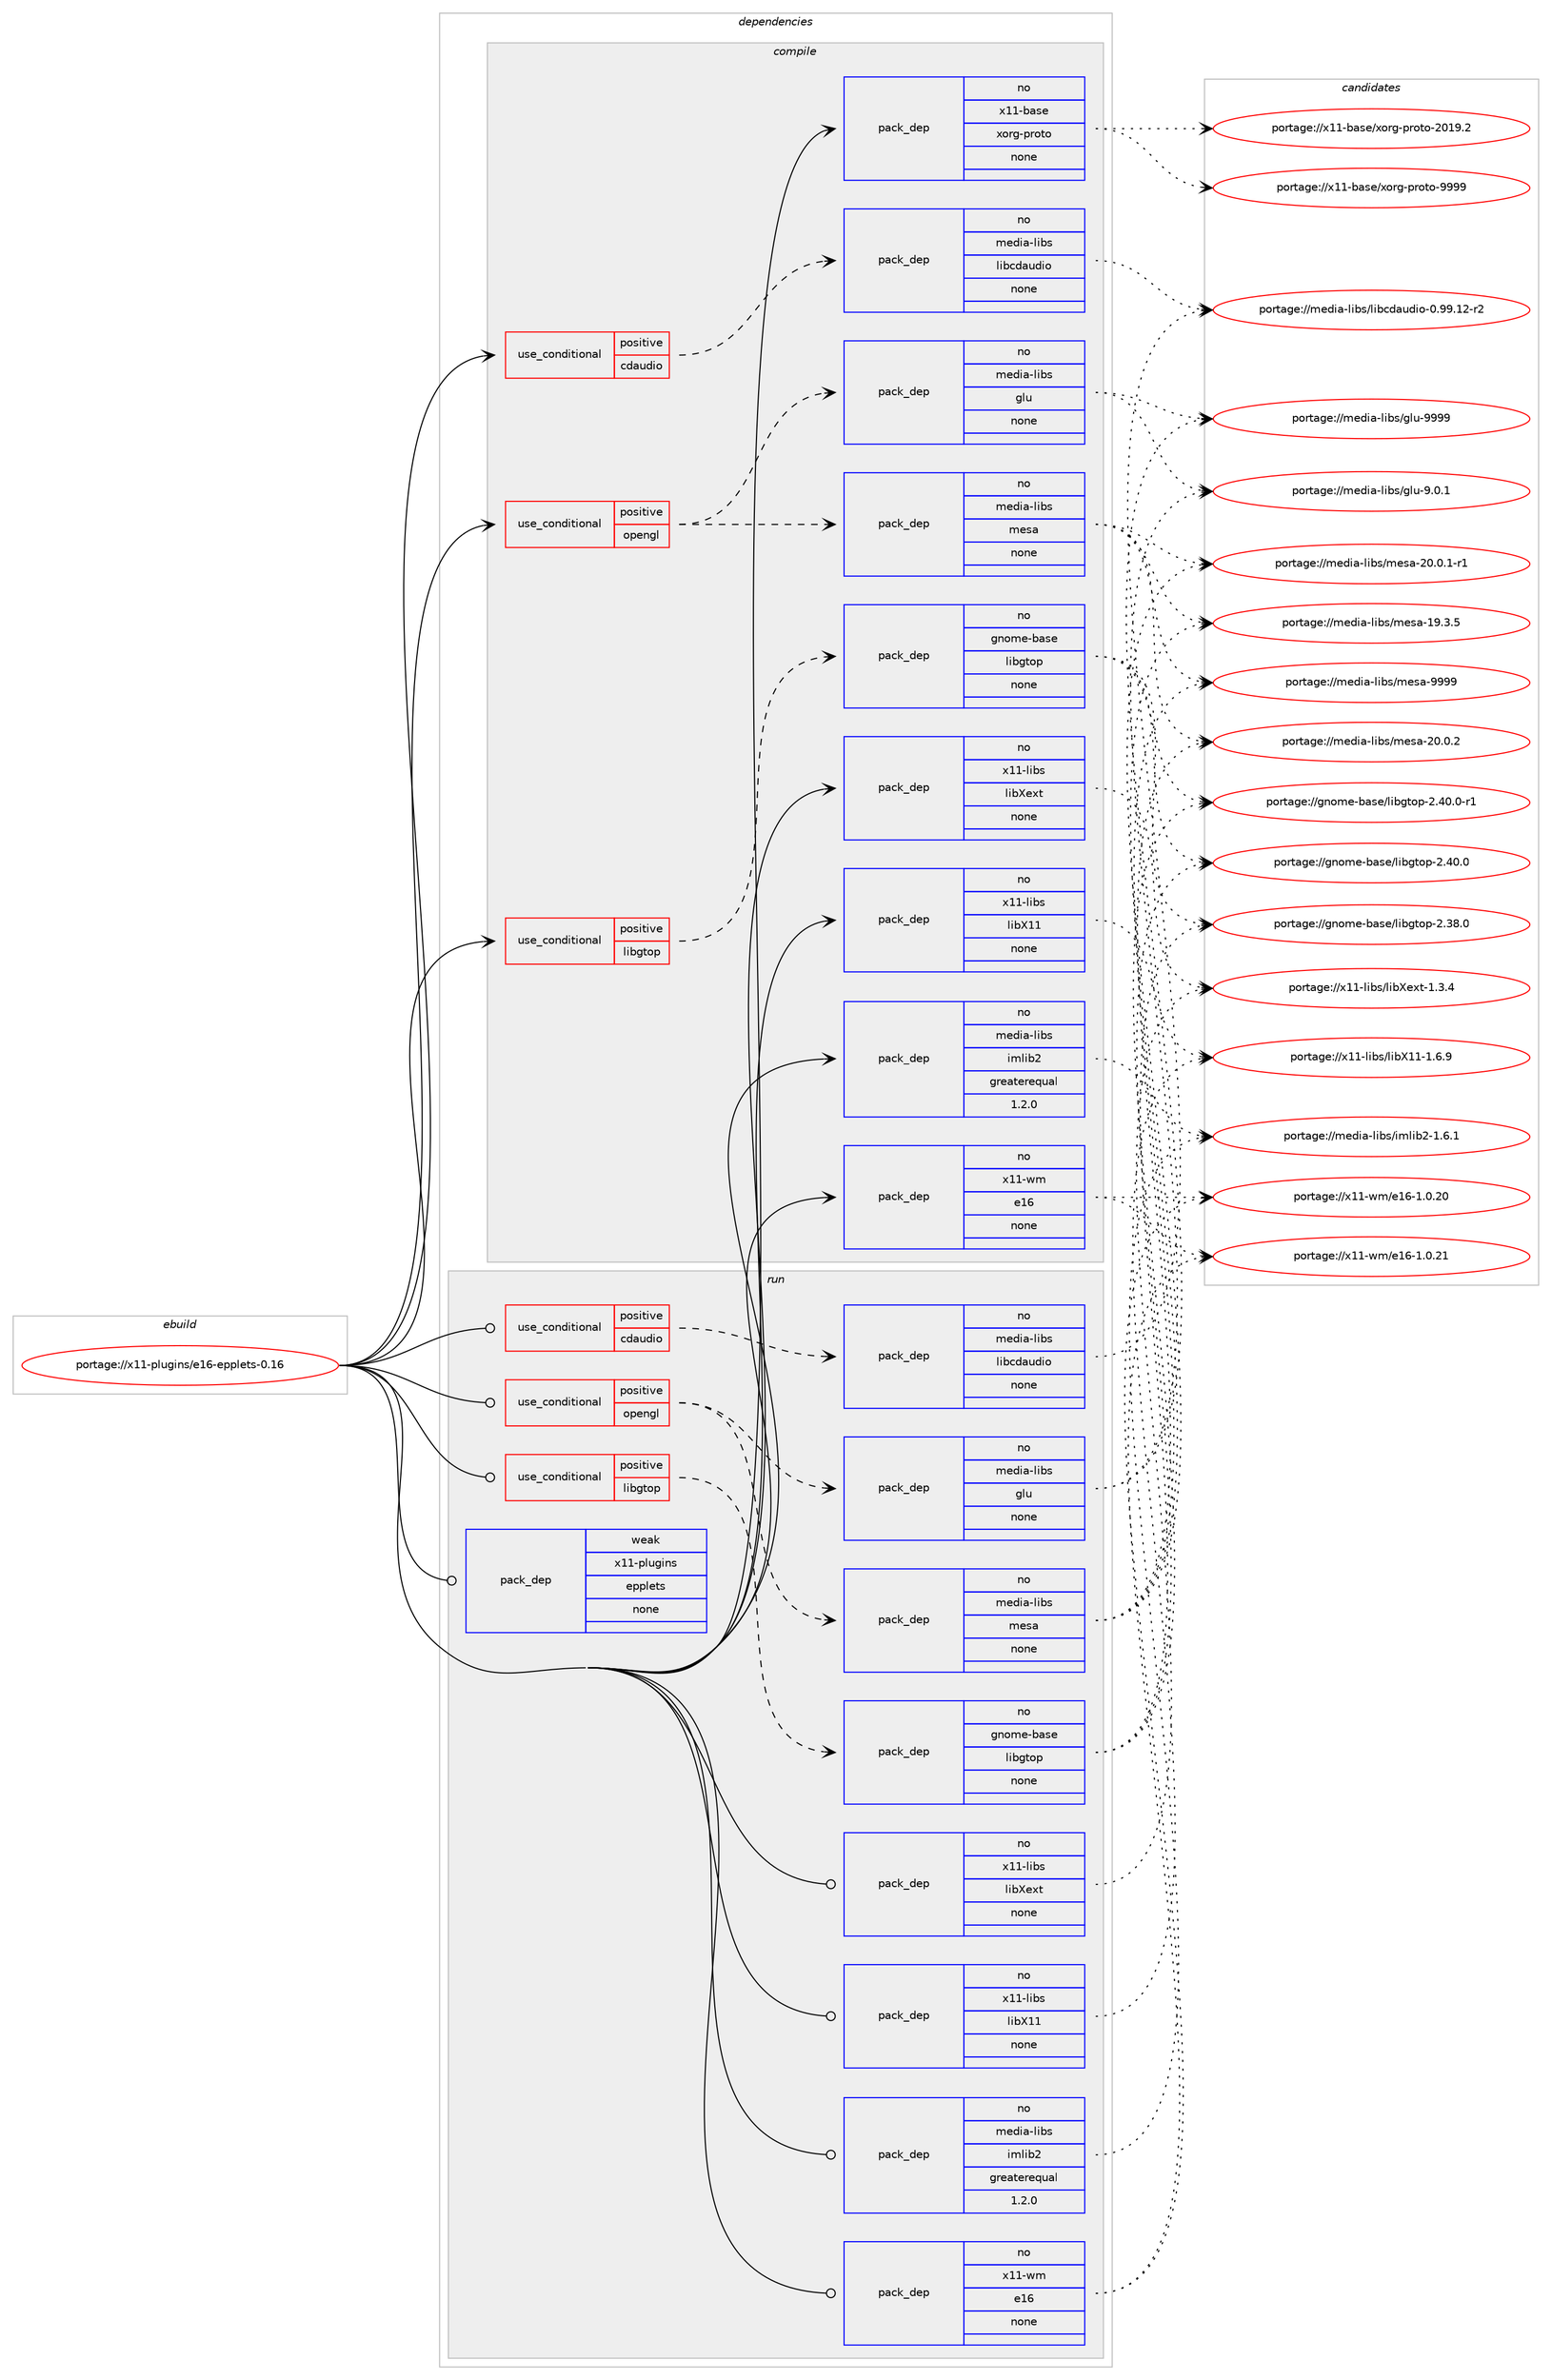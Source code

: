 digraph prolog {

# *************
# Graph options
# *************

newrank=true;
concentrate=true;
compound=true;
graph [rankdir=LR,fontname=Helvetica,fontsize=10,ranksep=1.5];#, ranksep=2.5, nodesep=0.2];
edge  [arrowhead=vee];
node  [fontname=Helvetica,fontsize=10];

# **********
# The ebuild
# **********

subgraph cluster_leftcol {
color=gray;
rank=same;
label=<<i>ebuild</i>>;
id [label="portage://x11-plugins/e16-epplets-0.16", color=red, width=4, href="../x11-plugins/e16-epplets-0.16.svg"];
}

# ****************
# The dependencies
# ****************

subgraph cluster_midcol {
color=gray;
label=<<i>dependencies</i>>;
subgraph cluster_compile {
fillcolor="#eeeeee";
style=filled;
label=<<i>compile</i>>;
subgraph cond159 {
dependency1367 [label=<<TABLE BORDER="0" CELLBORDER="1" CELLSPACING="0" CELLPADDING="4"><TR><TD ROWSPAN="3" CELLPADDING="10">use_conditional</TD></TR><TR><TD>positive</TD></TR><TR><TD>cdaudio</TD></TR></TABLE>>, shape=none, color=red];
subgraph pack1194 {
dependency1368 [label=<<TABLE BORDER="0" CELLBORDER="1" CELLSPACING="0" CELLPADDING="4" WIDTH="220"><TR><TD ROWSPAN="6" CELLPADDING="30">pack_dep</TD></TR><TR><TD WIDTH="110">no</TD></TR><TR><TD>media-libs</TD></TR><TR><TD>libcdaudio</TD></TR><TR><TD>none</TD></TR><TR><TD></TD></TR></TABLE>>, shape=none, color=blue];
}
dependency1367:e -> dependency1368:w [weight=20,style="dashed",arrowhead="vee"];
}
id:e -> dependency1367:w [weight=20,style="solid",arrowhead="vee"];
subgraph cond160 {
dependency1369 [label=<<TABLE BORDER="0" CELLBORDER="1" CELLSPACING="0" CELLPADDING="4"><TR><TD ROWSPAN="3" CELLPADDING="10">use_conditional</TD></TR><TR><TD>positive</TD></TR><TR><TD>libgtop</TD></TR></TABLE>>, shape=none, color=red];
subgraph pack1195 {
dependency1370 [label=<<TABLE BORDER="0" CELLBORDER="1" CELLSPACING="0" CELLPADDING="4" WIDTH="220"><TR><TD ROWSPAN="6" CELLPADDING="30">pack_dep</TD></TR><TR><TD WIDTH="110">no</TD></TR><TR><TD>gnome-base</TD></TR><TR><TD>libgtop</TD></TR><TR><TD>none</TD></TR><TR><TD></TD></TR></TABLE>>, shape=none, color=blue];
}
dependency1369:e -> dependency1370:w [weight=20,style="dashed",arrowhead="vee"];
}
id:e -> dependency1369:w [weight=20,style="solid",arrowhead="vee"];
subgraph cond161 {
dependency1371 [label=<<TABLE BORDER="0" CELLBORDER="1" CELLSPACING="0" CELLPADDING="4"><TR><TD ROWSPAN="3" CELLPADDING="10">use_conditional</TD></TR><TR><TD>positive</TD></TR><TR><TD>opengl</TD></TR></TABLE>>, shape=none, color=red];
subgraph pack1196 {
dependency1372 [label=<<TABLE BORDER="0" CELLBORDER="1" CELLSPACING="0" CELLPADDING="4" WIDTH="220"><TR><TD ROWSPAN="6" CELLPADDING="30">pack_dep</TD></TR><TR><TD WIDTH="110">no</TD></TR><TR><TD>media-libs</TD></TR><TR><TD>glu</TD></TR><TR><TD>none</TD></TR><TR><TD></TD></TR></TABLE>>, shape=none, color=blue];
}
dependency1371:e -> dependency1372:w [weight=20,style="dashed",arrowhead="vee"];
subgraph pack1197 {
dependency1373 [label=<<TABLE BORDER="0" CELLBORDER="1" CELLSPACING="0" CELLPADDING="4" WIDTH="220"><TR><TD ROWSPAN="6" CELLPADDING="30">pack_dep</TD></TR><TR><TD WIDTH="110">no</TD></TR><TR><TD>media-libs</TD></TR><TR><TD>mesa</TD></TR><TR><TD>none</TD></TR><TR><TD></TD></TR></TABLE>>, shape=none, color=blue];
}
dependency1371:e -> dependency1373:w [weight=20,style="dashed",arrowhead="vee"];
}
id:e -> dependency1371:w [weight=20,style="solid",arrowhead="vee"];
subgraph pack1198 {
dependency1374 [label=<<TABLE BORDER="0" CELLBORDER="1" CELLSPACING="0" CELLPADDING="4" WIDTH="220"><TR><TD ROWSPAN="6" CELLPADDING="30">pack_dep</TD></TR><TR><TD WIDTH="110">no</TD></TR><TR><TD>media-libs</TD></TR><TR><TD>imlib2</TD></TR><TR><TD>greaterequal</TD></TR><TR><TD>1.2.0</TD></TR></TABLE>>, shape=none, color=blue];
}
id:e -> dependency1374:w [weight=20,style="solid",arrowhead="vee"];
subgraph pack1199 {
dependency1375 [label=<<TABLE BORDER="0" CELLBORDER="1" CELLSPACING="0" CELLPADDING="4" WIDTH="220"><TR><TD ROWSPAN="6" CELLPADDING="30">pack_dep</TD></TR><TR><TD WIDTH="110">no</TD></TR><TR><TD>x11-base</TD></TR><TR><TD>xorg-proto</TD></TR><TR><TD>none</TD></TR><TR><TD></TD></TR></TABLE>>, shape=none, color=blue];
}
id:e -> dependency1375:w [weight=20,style="solid",arrowhead="vee"];
subgraph pack1200 {
dependency1376 [label=<<TABLE BORDER="0" CELLBORDER="1" CELLSPACING="0" CELLPADDING="4" WIDTH="220"><TR><TD ROWSPAN="6" CELLPADDING="30">pack_dep</TD></TR><TR><TD WIDTH="110">no</TD></TR><TR><TD>x11-libs</TD></TR><TR><TD>libX11</TD></TR><TR><TD>none</TD></TR><TR><TD></TD></TR></TABLE>>, shape=none, color=blue];
}
id:e -> dependency1376:w [weight=20,style="solid",arrowhead="vee"];
subgraph pack1201 {
dependency1377 [label=<<TABLE BORDER="0" CELLBORDER="1" CELLSPACING="0" CELLPADDING="4" WIDTH="220"><TR><TD ROWSPAN="6" CELLPADDING="30">pack_dep</TD></TR><TR><TD WIDTH="110">no</TD></TR><TR><TD>x11-libs</TD></TR><TR><TD>libXext</TD></TR><TR><TD>none</TD></TR><TR><TD></TD></TR></TABLE>>, shape=none, color=blue];
}
id:e -> dependency1377:w [weight=20,style="solid",arrowhead="vee"];
subgraph pack1202 {
dependency1378 [label=<<TABLE BORDER="0" CELLBORDER="1" CELLSPACING="0" CELLPADDING="4" WIDTH="220"><TR><TD ROWSPAN="6" CELLPADDING="30">pack_dep</TD></TR><TR><TD WIDTH="110">no</TD></TR><TR><TD>x11-wm</TD></TR><TR><TD>e16</TD></TR><TR><TD>none</TD></TR><TR><TD></TD></TR></TABLE>>, shape=none, color=blue];
}
id:e -> dependency1378:w [weight=20,style="solid",arrowhead="vee"];
}
subgraph cluster_compileandrun {
fillcolor="#eeeeee";
style=filled;
label=<<i>compile and run</i>>;
}
subgraph cluster_run {
fillcolor="#eeeeee";
style=filled;
label=<<i>run</i>>;
subgraph cond162 {
dependency1379 [label=<<TABLE BORDER="0" CELLBORDER="1" CELLSPACING="0" CELLPADDING="4"><TR><TD ROWSPAN="3" CELLPADDING="10">use_conditional</TD></TR><TR><TD>positive</TD></TR><TR><TD>cdaudio</TD></TR></TABLE>>, shape=none, color=red];
subgraph pack1203 {
dependency1380 [label=<<TABLE BORDER="0" CELLBORDER="1" CELLSPACING="0" CELLPADDING="4" WIDTH="220"><TR><TD ROWSPAN="6" CELLPADDING="30">pack_dep</TD></TR><TR><TD WIDTH="110">no</TD></TR><TR><TD>media-libs</TD></TR><TR><TD>libcdaudio</TD></TR><TR><TD>none</TD></TR><TR><TD></TD></TR></TABLE>>, shape=none, color=blue];
}
dependency1379:e -> dependency1380:w [weight=20,style="dashed",arrowhead="vee"];
}
id:e -> dependency1379:w [weight=20,style="solid",arrowhead="odot"];
subgraph cond163 {
dependency1381 [label=<<TABLE BORDER="0" CELLBORDER="1" CELLSPACING="0" CELLPADDING="4"><TR><TD ROWSPAN="3" CELLPADDING="10">use_conditional</TD></TR><TR><TD>positive</TD></TR><TR><TD>libgtop</TD></TR></TABLE>>, shape=none, color=red];
subgraph pack1204 {
dependency1382 [label=<<TABLE BORDER="0" CELLBORDER="1" CELLSPACING="0" CELLPADDING="4" WIDTH="220"><TR><TD ROWSPAN="6" CELLPADDING="30">pack_dep</TD></TR><TR><TD WIDTH="110">no</TD></TR><TR><TD>gnome-base</TD></TR><TR><TD>libgtop</TD></TR><TR><TD>none</TD></TR><TR><TD></TD></TR></TABLE>>, shape=none, color=blue];
}
dependency1381:e -> dependency1382:w [weight=20,style="dashed",arrowhead="vee"];
}
id:e -> dependency1381:w [weight=20,style="solid",arrowhead="odot"];
subgraph cond164 {
dependency1383 [label=<<TABLE BORDER="0" CELLBORDER="1" CELLSPACING="0" CELLPADDING="4"><TR><TD ROWSPAN="3" CELLPADDING="10">use_conditional</TD></TR><TR><TD>positive</TD></TR><TR><TD>opengl</TD></TR></TABLE>>, shape=none, color=red];
subgraph pack1205 {
dependency1384 [label=<<TABLE BORDER="0" CELLBORDER="1" CELLSPACING="0" CELLPADDING="4" WIDTH="220"><TR><TD ROWSPAN="6" CELLPADDING="30">pack_dep</TD></TR><TR><TD WIDTH="110">no</TD></TR><TR><TD>media-libs</TD></TR><TR><TD>glu</TD></TR><TR><TD>none</TD></TR><TR><TD></TD></TR></TABLE>>, shape=none, color=blue];
}
dependency1383:e -> dependency1384:w [weight=20,style="dashed",arrowhead="vee"];
subgraph pack1206 {
dependency1385 [label=<<TABLE BORDER="0" CELLBORDER="1" CELLSPACING="0" CELLPADDING="4" WIDTH="220"><TR><TD ROWSPAN="6" CELLPADDING="30">pack_dep</TD></TR><TR><TD WIDTH="110">no</TD></TR><TR><TD>media-libs</TD></TR><TR><TD>mesa</TD></TR><TR><TD>none</TD></TR><TR><TD></TD></TR></TABLE>>, shape=none, color=blue];
}
dependency1383:e -> dependency1385:w [weight=20,style="dashed",arrowhead="vee"];
}
id:e -> dependency1383:w [weight=20,style="solid",arrowhead="odot"];
subgraph pack1207 {
dependency1386 [label=<<TABLE BORDER="0" CELLBORDER="1" CELLSPACING="0" CELLPADDING="4" WIDTH="220"><TR><TD ROWSPAN="6" CELLPADDING="30">pack_dep</TD></TR><TR><TD WIDTH="110">no</TD></TR><TR><TD>media-libs</TD></TR><TR><TD>imlib2</TD></TR><TR><TD>greaterequal</TD></TR><TR><TD>1.2.0</TD></TR></TABLE>>, shape=none, color=blue];
}
id:e -> dependency1386:w [weight=20,style="solid",arrowhead="odot"];
subgraph pack1208 {
dependency1387 [label=<<TABLE BORDER="0" CELLBORDER="1" CELLSPACING="0" CELLPADDING="4" WIDTH="220"><TR><TD ROWSPAN="6" CELLPADDING="30">pack_dep</TD></TR><TR><TD WIDTH="110">no</TD></TR><TR><TD>x11-libs</TD></TR><TR><TD>libX11</TD></TR><TR><TD>none</TD></TR><TR><TD></TD></TR></TABLE>>, shape=none, color=blue];
}
id:e -> dependency1387:w [weight=20,style="solid",arrowhead="odot"];
subgraph pack1209 {
dependency1388 [label=<<TABLE BORDER="0" CELLBORDER="1" CELLSPACING="0" CELLPADDING="4" WIDTH="220"><TR><TD ROWSPAN="6" CELLPADDING="30">pack_dep</TD></TR><TR><TD WIDTH="110">no</TD></TR><TR><TD>x11-libs</TD></TR><TR><TD>libXext</TD></TR><TR><TD>none</TD></TR><TR><TD></TD></TR></TABLE>>, shape=none, color=blue];
}
id:e -> dependency1388:w [weight=20,style="solid",arrowhead="odot"];
subgraph pack1210 {
dependency1389 [label=<<TABLE BORDER="0" CELLBORDER="1" CELLSPACING="0" CELLPADDING="4" WIDTH="220"><TR><TD ROWSPAN="6" CELLPADDING="30">pack_dep</TD></TR><TR><TD WIDTH="110">no</TD></TR><TR><TD>x11-wm</TD></TR><TR><TD>e16</TD></TR><TR><TD>none</TD></TR><TR><TD></TD></TR></TABLE>>, shape=none, color=blue];
}
id:e -> dependency1389:w [weight=20,style="solid",arrowhead="odot"];
subgraph pack1211 {
dependency1390 [label=<<TABLE BORDER="0" CELLBORDER="1" CELLSPACING="0" CELLPADDING="4" WIDTH="220"><TR><TD ROWSPAN="6" CELLPADDING="30">pack_dep</TD></TR><TR><TD WIDTH="110">weak</TD></TR><TR><TD>x11-plugins</TD></TR><TR><TD>epplets</TD></TR><TR><TD>none</TD></TR><TR><TD></TD></TR></TABLE>>, shape=none, color=blue];
}
id:e -> dependency1390:w [weight=20,style="solid",arrowhead="odot"];
}
}

# **************
# The candidates
# **************

subgraph cluster_choices {
rank=same;
color=gray;
label=<<i>candidates</i>>;

subgraph choice1194 {
color=black;
nodesep=1;
choice1091011001059745108105981154710810598991009711710010511145484657574649504511450 [label="portage://media-libs/libcdaudio-0.99.12-r2", color=red, width=4,href="../media-libs/libcdaudio-0.99.12-r2.svg"];
dependency1368:e -> choice1091011001059745108105981154710810598991009711710010511145484657574649504511450:w [style=dotted,weight="100"];
}
subgraph choice1195 {
color=black;
nodesep=1;
choice1031101111091014598971151014710810598103116111112455046524846484511449 [label="portage://gnome-base/libgtop-2.40.0-r1", color=red, width=4,href="../gnome-base/libgtop-2.40.0-r1.svg"];
choice103110111109101459897115101471081059810311611111245504652484648 [label="portage://gnome-base/libgtop-2.40.0", color=red, width=4,href="../gnome-base/libgtop-2.40.0.svg"];
choice103110111109101459897115101471081059810311611111245504651564648 [label="portage://gnome-base/libgtop-2.38.0", color=red, width=4,href="../gnome-base/libgtop-2.38.0.svg"];
dependency1370:e -> choice1031101111091014598971151014710810598103116111112455046524846484511449:w [style=dotted,weight="100"];
dependency1370:e -> choice103110111109101459897115101471081059810311611111245504652484648:w [style=dotted,weight="100"];
dependency1370:e -> choice103110111109101459897115101471081059810311611111245504651564648:w [style=dotted,weight="100"];
}
subgraph choice1196 {
color=black;
nodesep=1;
choice109101100105974510810598115471031081174557575757 [label="portage://media-libs/glu-9999", color=red, width=4,href="../media-libs/glu-9999.svg"];
choice10910110010597451081059811547103108117455746484649 [label="portage://media-libs/glu-9.0.1", color=red, width=4,href="../media-libs/glu-9.0.1.svg"];
dependency1372:e -> choice109101100105974510810598115471031081174557575757:w [style=dotted,weight="100"];
dependency1372:e -> choice10910110010597451081059811547103108117455746484649:w [style=dotted,weight="100"];
}
subgraph choice1197 {
color=black;
nodesep=1;
choice10910110010597451081059811547109101115974557575757 [label="portage://media-libs/mesa-9999", color=red, width=4,href="../media-libs/mesa-9999.svg"];
choice109101100105974510810598115471091011159745504846484650 [label="portage://media-libs/mesa-20.0.2", color=red, width=4,href="../media-libs/mesa-20.0.2.svg"];
choice1091011001059745108105981154710910111597455048464846494511449 [label="portage://media-libs/mesa-20.0.1-r1", color=red, width=4,href="../media-libs/mesa-20.0.1-r1.svg"];
choice109101100105974510810598115471091011159745495746514653 [label="portage://media-libs/mesa-19.3.5", color=red, width=4,href="../media-libs/mesa-19.3.5.svg"];
dependency1373:e -> choice10910110010597451081059811547109101115974557575757:w [style=dotted,weight="100"];
dependency1373:e -> choice109101100105974510810598115471091011159745504846484650:w [style=dotted,weight="100"];
dependency1373:e -> choice1091011001059745108105981154710910111597455048464846494511449:w [style=dotted,weight="100"];
dependency1373:e -> choice109101100105974510810598115471091011159745495746514653:w [style=dotted,weight="100"];
}
subgraph choice1198 {
color=black;
nodesep=1;
choice109101100105974510810598115471051091081059850454946544649 [label="portage://media-libs/imlib2-1.6.1", color=red, width=4,href="../media-libs/imlib2-1.6.1.svg"];
dependency1374:e -> choice109101100105974510810598115471051091081059850454946544649:w [style=dotted,weight="100"];
}
subgraph choice1199 {
color=black;
nodesep=1;
choice120494945989711510147120111114103451121141111161114557575757 [label="portage://x11-base/xorg-proto-9999", color=red, width=4,href="../x11-base/xorg-proto-9999.svg"];
choice1204949459897115101471201111141034511211411111611145504849574650 [label="portage://x11-base/xorg-proto-2019.2", color=red, width=4,href="../x11-base/xorg-proto-2019.2.svg"];
dependency1375:e -> choice120494945989711510147120111114103451121141111161114557575757:w [style=dotted,weight="100"];
dependency1375:e -> choice1204949459897115101471201111141034511211411111611145504849574650:w [style=dotted,weight="100"];
}
subgraph choice1200 {
color=black;
nodesep=1;
choice120494945108105981154710810598884949454946544657 [label="portage://x11-libs/libX11-1.6.9", color=red, width=4,href="../x11-libs/libX11-1.6.9.svg"];
dependency1376:e -> choice120494945108105981154710810598884949454946544657:w [style=dotted,weight="100"];
}
subgraph choice1201 {
color=black;
nodesep=1;
choice12049494510810598115471081059888101120116454946514652 [label="portage://x11-libs/libXext-1.3.4", color=red, width=4,href="../x11-libs/libXext-1.3.4.svg"];
dependency1377:e -> choice12049494510810598115471081059888101120116454946514652:w [style=dotted,weight="100"];
}
subgraph choice1202 {
color=black;
nodesep=1;
choice12049494511910947101495445494648465049 [label="portage://x11-wm/e16-1.0.21", color=red, width=4,href="../x11-wm/e16-1.0.21.svg"];
choice12049494511910947101495445494648465048 [label="portage://x11-wm/e16-1.0.20", color=red, width=4,href="../x11-wm/e16-1.0.20.svg"];
dependency1378:e -> choice12049494511910947101495445494648465049:w [style=dotted,weight="100"];
dependency1378:e -> choice12049494511910947101495445494648465048:w [style=dotted,weight="100"];
}
subgraph choice1203 {
color=black;
nodesep=1;
choice1091011001059745108105981154710810598991009711710010511145484657574649504511450 [label="portage://media-libs/libcdaudio-0.99.12-r2", color=red, width=4,href="../media-libs/libcdaudio-0.99.12-r2.svg"];
dependency1380:e -> choice1091011001059745108105981154710810598991009711710010511145484657574649504511450:w [style=dotted,weight="100"];
}
subgraph choice1204 {
color=black;
nodesep=1;
choice1031101111091014598971151014710810598103116111112455046524846484511449 [label="portage://gnome-base/libgtop-2.40.0-r1", color=red, width=4,href="../gnome-base/libgtop-2.40.0-r1.svg"];
choice103110111109101459897115101471081059810311611111245504652484648 [label="portage://gnome-base/libgtop-2.40.0", color=red, width=4,href="../gnome-base/libgtop-2.40.0.svg"];
choice103110111109101459897115101471081059810311611111245504651564648 [label="portage://gnome-base/libgtop-2.38.0", color=red, width=4,href="../gnome-base/libgtop-2.38.0.svg"];
dependency1382:e -> choice1031101111091014598971151014710810598103116111112455046524846484511449:w [style=dotted,weight="100"];
dependency1382:e -> choice103110111109101459897115101471081059810311611111245504652484648:w [style=dotted,weight="100"];
dependency1382:e -> choice103110111109101459897115101471081059810311611111245504651564648:w [style=dotted,weight="100"];
}
subgraph choice1205 {
color=black;
nodesep=1;
choice109101100105974510810598115471031081174557575757 [label="portage://media-libs/glu-9999", color=red, width=4,href="../media-libs/glu-9999.svg"];
choice10910110010597451081059811547103108117455746484649 [label="portage://media-libs/glu-9.0.1", color=red, width=4,href="../media-libs/glu-9.0.1.svg"];
dependency1384:e -> choice109101100105974510810598115471031081174557575757:w [style=dotted,weight="100"];
dependency1384:e -> choice10910110010597451081059811547103108117455746484649:w [style=dotted,weight="100"];
}
subgraph choice1206 {
color=black;
nodesep=1;
choice10910110010597451081059811547109101115974557575757 [label="portage://media-libs/mesa-9999", color=red, width=4,href="../media-libs/mesa-9999.svg"];
choice109101100105974510810598115471091011159745504846484650 [label="portage://media-libs/mesa-20.0.2", color=red, width=4,href="../media-libs/mesa-20.0.2.svg"];
choice1091011001059745108105981154710910111597455048464846494511449 [label="portage://media-libs/mesa-20.0.1-r1", color=red, width=4,href="../media-libs/mesa-20.0.1-r1.svg"];
choice109101100105974510810598115471091011159745495746514653 [label="portage://media-libs/mesa-19.3.5", color=red, width=4,href="../media-libs/mesa-19.3.5.svg"];
dependency1385:e -> choice10910110010597451081059811547109101115974557575757:w [style=dotted,weight="100"];
dependency1385:e -> choice109101100105974510810598115471091011159745504846484650:w [style=dotted,weight="100"];
dependency1385:e -> choice1091011001059745108105981154710910111597455048464846494511449:w [style=dotted,weight="100"];
dependency1385:e -> choice109101100105974510810598115471091011159745495746514653:w [style=dotted,weight="100"];
}
subgraph choice1207 {
color=black;
nodesep=1;
choice109101100105974510810598115471051091081059850454946544649 [label="portage://media-libs/imlib2-1.6.1", color=red, width=4,href="../media-libs/imlib2-1.6.1.svg"];
dependency1386:e -> choice109101100105974510810598115471051091081059850454946544649:w [style=dotted,weight="100"];
}
subgraph choice1208 {
color=black;
nodesep=1;
choice120494945108105981154710810598884949454946544657 [label="portage://x11-libs/libX11-1.6.9", color=red, width=4,href="../x11-libs/libX11-1.6.9.svg"];
dependency1387:e -> choice120494945108105981154710810598884949454946544657:w [style=dotted,weight="100"];
}
subgraph choice1209 {
color=black;
nodesep=1;
choice12049494510810598115471081059888101120116454946514652 [label="portage://x11-libs/libXext-1.3.4", color=red, width=4,href="../x11-libs/libXext-1.3.4.svg"];
dependency1388:e -> choice12049494510810598115471081059888101120116454946514652:w [style=dotted,weight="100"];
}
subgraph choice1210 {
color=black;
nodesep=1;
choice12049494511910947101495445494648465049 [label="portage://x11-wm/e16-1.0.21", color=red, width=4,href="../x11-wm/e16-1.0.21.svg"];
choice12049494511910947101495445494648465048 [label="portage://x11-wm/e16-1.0.20", color=red, width=4,href="../x11-wm/e16-1.0.20.svg"];
dependency1389:e -> choice12049494511910947101495445494648465049:w [style=dotted,weight="100"];
dependency1389:e -> choice12049494511910947101495445494648465048:w [style=dotted,weight="100"];
}
subgraph choice1211 {
color=black;
nodesep=1;
}
}

}
